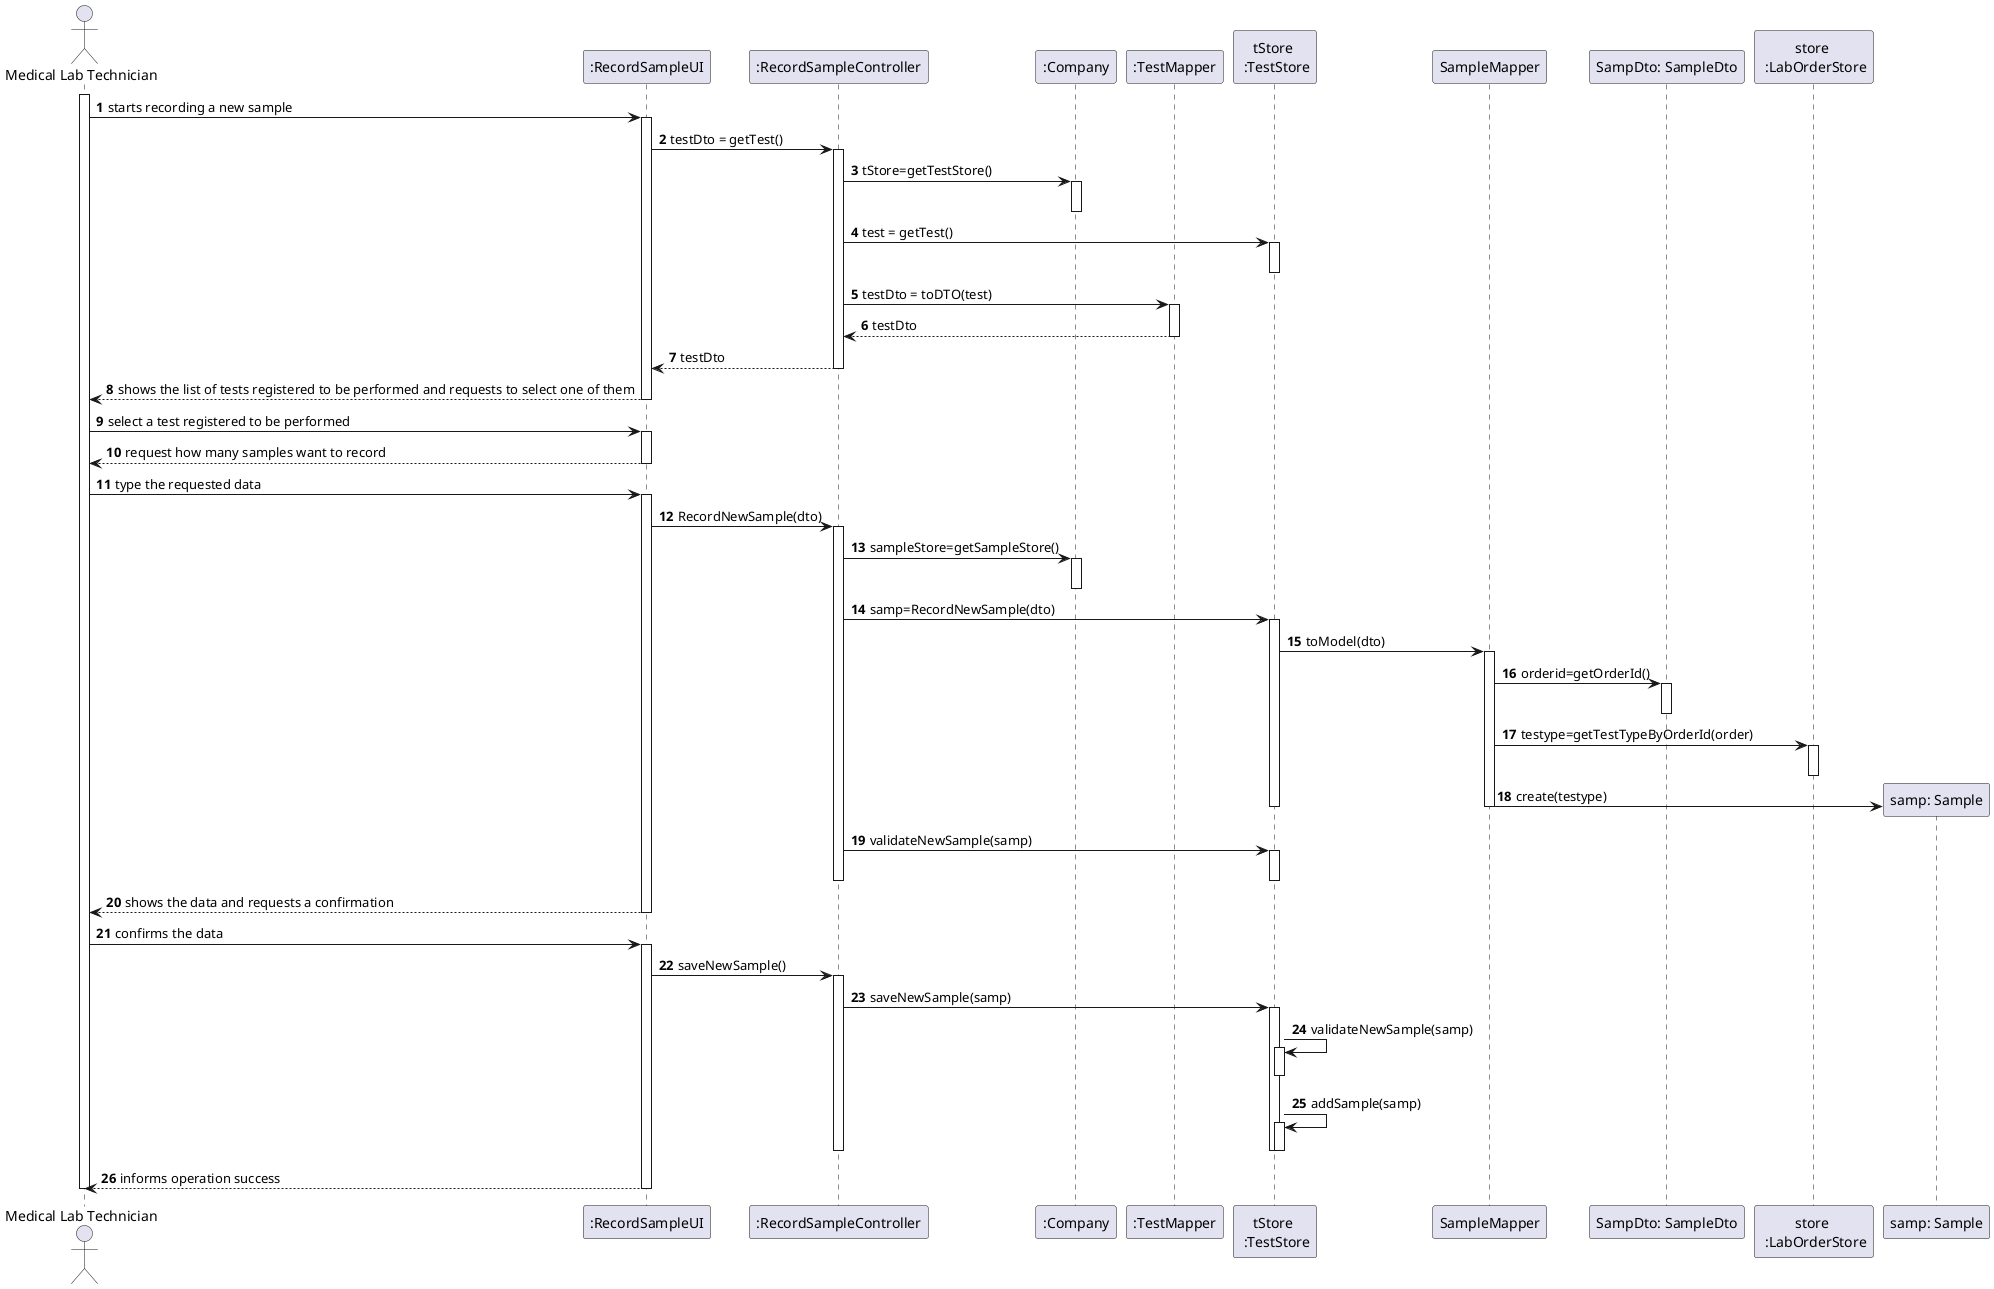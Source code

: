 @startuml
actor "Medical Lab Technician" as Adm
participant ":RecordSampleUI" as Interface
participant ":RecordSampleController" as Controller
participant ":Company" as Company
participant ":TestMapper" as TM
participant "tStore \n :TestStore" as SS
participant "SampleMapper" as SM
participant "SampDto: SampleDto" as SD
participant "store \n :LabOrderStore" as TS


 
 
autonumber
activate Adm
Adm -> Interface: starts recording a new sample
activate Interface
Interface -> Controller: testDto = getTest()
activate Controller
Controller -> Company : tStore=getTestStore()
activate Company
deactivate Company
Controller -> SS: test = getTest()
activate SS
deactivate SS
Controller -> TM: testDto = toDTO(test)
activate TM

TM-->Controller : testDto
deactivate TM
Controller-->Interface : testDto
deactivate Controller
Interface --> Adm: shows the list of tests registered to be performed and requests to select one of them
deactivate Interface



Adm -> Interface: select a test registered to be performed
activate Interface
Interface--> Adm: request how many samples want to record
deactivate Interface

Adm -> Interface : type the requested data


activate Interface

Interface->Controller: RecordNewSample(dto)
activate Controller
Controller -> Company : sampleStore=getSampleStore()
activate Company
Deactivate Company
Controller->SS: samp=RecordNewSample(dto)
activate SS


SS->SM: toModel(dto)
activate SM
SM->SD: orderid=getOrderId()
activate SD
deactivate SD
SM->TS: testype=getTestTypeByOrderId(order)
activate TS
deactivate TS




create "samp: Sample" as samp
SM->samp:  create(testype)



deactivate SM
deactivate SS

Controller->SS:validateNewSample(samp)
Activate SS
deactivate SS

deactivate Controller


Interface-->Adm : shows the data and requests a confirmation

deactivate Interface

Adm -> Interface: confirms the data
activate Interface
Interface->Controller: saveNewSample()
activate Controller
Controller->SS:saveNewSample(samp)
activate SS
SS->SS:validateNewSample(samp)
activate SS
deactivate SS
SS->SS:addSample(samp)
activate SS
deactivate SS

deactivate SS
deactivate Controller
Interface--> Adm: informs operation success

deactivate Interface
deactivate Adm
@enduml